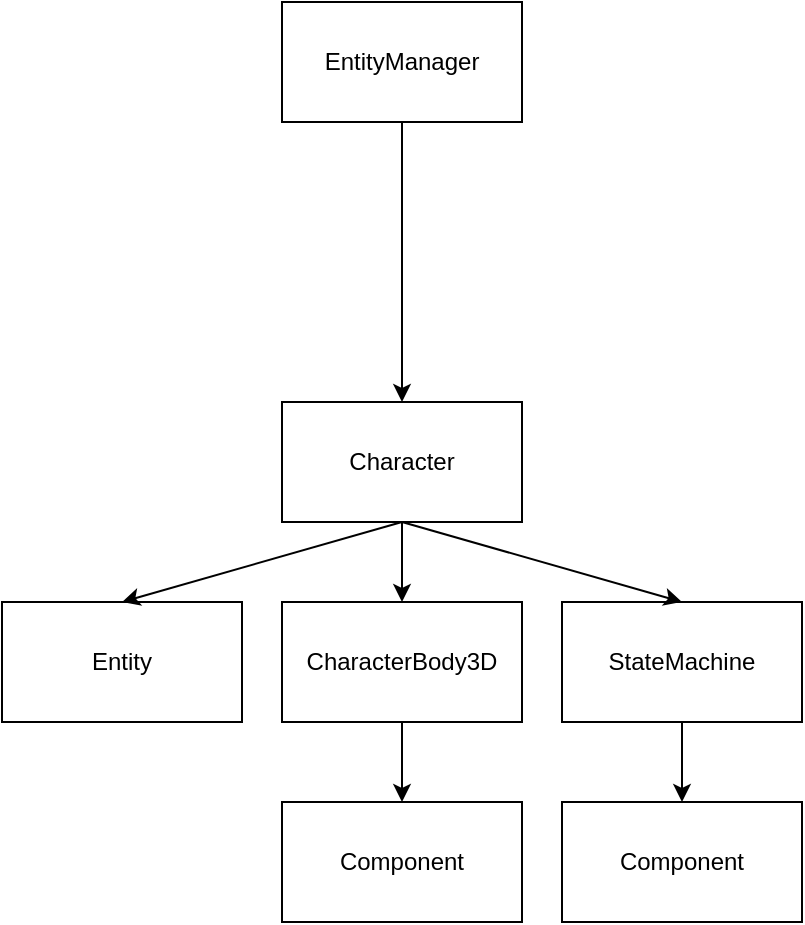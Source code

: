 <mxfile version="19.0.0" type="device"><diagram id="hRxsKbnzgLM1ulpH792F" name="Page-1"><mxGraphModel dx="1422" dy="794" grid="1" gridSize="10" guides="1" tooltips="1" connect="1" arrows="1" fold="1" page="1" pageScale="1" pageWidth="827" pageHeight="1169" math="0" shadow="0"><root><mxCell id="0"/><mxCell id="1" parent="0"/><mxCell id="WvKZB-s--_LHs0KvnkJC-1" value="Character" style="rounded=0;whiteSpace=wrap;html=1;" vertex="1" parent="1"><mxGeometry x="340" y="200" width="120" height="60" as="geometry"/></mxCell><mxCell id="WvKZB-s--_LHs0KvnkJC-2" value="Entity" style="rounded=0;whiteSpace=wrap;html=1;" vertex="1" parent="1"><mxGeometry x="200" y="300" width="120" height="60" as="geometry"/></mxCell><mxCell id="WvKZB-s--_LHs0KvnkJC-3" value="" style="endArrow=classic;html=1;rounded=0;exitX=0.5;exitY=1;exitDx=0;exitDy=0;entryX=0.5;entryY=0;entryDx=0;entryDy=0;" edge="1" parent="1" source="WvKZB-s--_LHs0KvnkJC-1" target="WvKZB-s--_LHs0KvnkJC-2"><mxGeometry width="50" height="50" relative="1" as="geometry"><mxPoint x="390" y="530" as="sourcePoint"/><mxPoint x="440" y="480" as="targetPoint"/></mxGeometry></mxCell><mxCell id="WvKZB-s--_LHs0KvnkJC-4" value="CharacterBody3D" style="rounded=0;whiteSpace=wrap;html=1;" vertex="1" parent="1"><mxGeometry x="340" y="300" width="120" height="60" as="geometry"/></mxCell><mxCell id="WvKZB-s--_LHs0KvnkJC-5" value="StateMachine" style="rounded=0;whiteSpace=wrap;html=1;" vertex="1" parent="1"><mxGeometry x="480" y="300" width="120" height="60" as="geometry"/></mxCell><mxCell id="WvKZB-s--_LHs0KvnkJC-6" value="" style="endArrow=classic;html=1;rounded=0;exitX=0.5;exitY=1;exitDx=0;exitDy=0;entryX=0.5;entryY=0;entryDx=0;entryDy=0;" edge="1" parent="1" source="WvKZB-s--_LHs0KvnkJC-1" target="WvKZB-s--_LHs0KvnkJC-4"><mxGeometry width="50" height="50" relative="1" as="geometry"><mxPoint x="390" y="530" as="sourcePoint"/><mxPoint x="440" y="480" as="targetPoint"/></mxGeometry></mxCell><mxCell id="WvKZB-s--_LHs0KvnkJC-7" value="" style="endArrow=classic;html=1;rounded=0;exitX=0.5;exitY=1;exitDx=0;exitDy=0;entryX=0.5;entryY=0;entryDx=0;entryDy=0;" edge="1" parent="1" source="WvKZB-s--_LHs0KvnkJC-1" target="WvKZB-s--_LHs0KvnkJC-5"><mxGeometry width="50" height="50" relative="1" as="geometry"><mxPoint x="390" y="530" as="sourcePoint"/><mxPoint x="440" y="480" as="targetPoint"/></mxGeometry></mxCell><mxCell id="WvKZB-s--_LHs0KvnkJC-8" value="Component" style="rounded=0;whiteSpace=wrap;html=1;" vertex="1" parent="1"><mxGeometry x="340" y="400" width="120" height="60" as="geometry"/></mxCell><mxCell id="WvKZB-s--_LHs0KvnkJC-9" value="" style="endArrow=classic;html=1;rounded=0;exitX=0.5;exitY=1;exitDx=0;exitDy=0;entryX=0.5;entryY=0;entryDx=0;entryDy=0;" edge="1" parent="1" source="WvKZB-s--_LHs0KvnkJC-4" target="WvKZB-s--_LHs0KvnkJC-8"><mxGeometry width="50" height="50" relative="1" as="geometry"><mxPoint x="390" y="530" as="sourcePoint"/><mxPoint x="440" y="480" as="targetPoint"/></mxGeometry></mxCell><mxCell id="WvKZB-s--_LHs0KvnkJC-10" value="Component" style="rounded=0;whiteSpace=wrap;html=1;" vertex="1" parent="1"><mxGeometry x="480" y="400" width="120" height="60" as="geometry"/></mxCell><mxCell id="WvKZB-s--_LHs0KvnkJC-11" value="" style="endArrow=classic;html=1;rounded=0;exitX=0.5;exitY=1;exitDx=0;exitDy=0;entryX=0.5;entryY=0;entryDx=0;entryDy=0;" edge="1" parent="1" source="WvKZB-s--_LHs0KvnkJC-5" target="WvKZB-s--_LHs0KvnkJC-10"><mxGeometry width="50" height="50" relative="1" as="geometry"><mxPoint x="390" y="530" as="sourcePoint"/><mxPoint x="440" y="480" as="targetPoint"/></mxGeometry></mxCell><mxCell id="WvKZB-s--_LHs0KvnkJC-12" value="EntityManager" style="rounded=0;whiteSpace=wrap;html=1;" vertex="1" parent="1"><mxGeometry x="340" width="120" height="60" as="geometry"/></mxCell><mxCell id="WvKZB-s--_LHs0KvnkJC-13" value="" style="endArrow=classic;html=1;rounded=0;exitX=0.5;exitY=1;exitDx=0;exitDy=0;entryX=0.5;entryY=0;entryDx=0;entryDy=0;" edge="1" parent="1" source="WvKZB-s--_LHs0KvnkJC-12" target="WvKZB-s--_LHs0KvnkJC-1"><mxGeometry width="50" height="50" relative="1" as="geometry"><mxPoint x="390" y="330" as="sourcePoint"/><mxPoint x="440" y="280" as="targetPoint"/></mxGeometry></mxCell></root></mxGraphModel></diagram></mxfile>